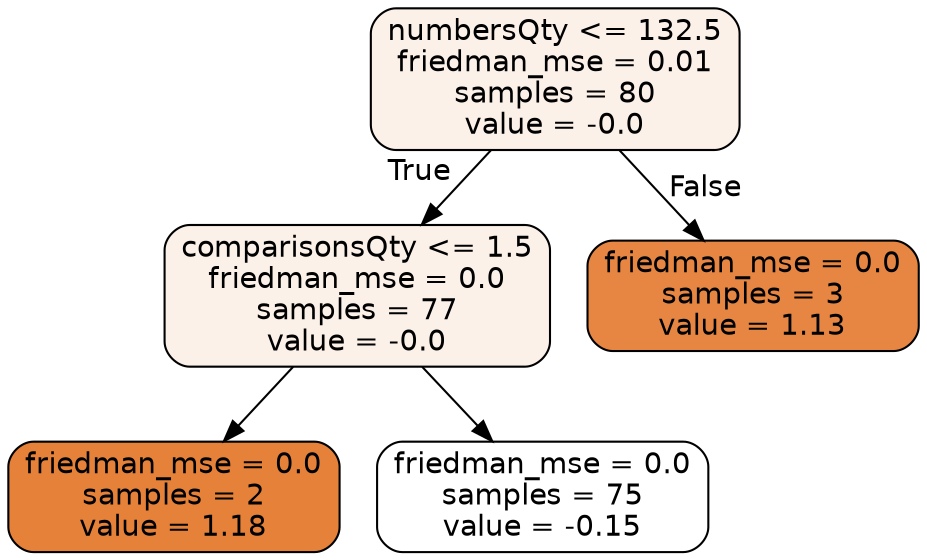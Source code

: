 digraph Tree {
node [shape=box, style="filled, rounded", color="black", fontname="helvetica"] ;
edge [fontname="helvetica"] ;
0 [label="numbersQty <= 132.5\nfriedman_mse = 0.01\nsamples = 80\nvalue = -0.0", fillcolor="#fcf1e9"] ;
1 [label="comparisonsQty <= 1.5\nfriedman_mse = 0.0\nsamples = 77\nvalue = -0.0", fillcolor="#fcf1e9"] ;
0 -> 1 [labeldistance=2.5, labelangle=45, headlabel="True"] ;
3 [label="friedman_mse = 0.0\nsamples = 2\nvalue = 1.18", fillcolor="#e58139"] ;
1 -> 3 ;
4 [label="friedman_mse = 0.0\nsamples = 75\nvalue = -0.15", fillcolor="#ffffff"] ;
1 -> 4 ;
2 [label="friedman_mse = 0.0\nsamples = 3\nvalue = 1.13", fillcolor="#e68642"] ;
0 -> 2 [labeldistance=2.5, labelangle=-45, headlabel="False"] ;
}